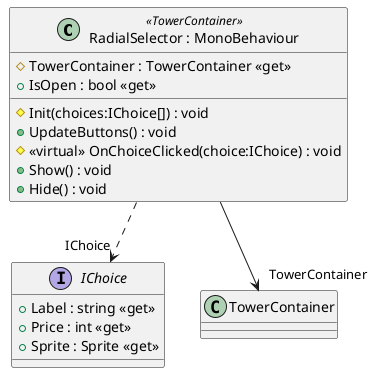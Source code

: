 @startuml
class "RadialSelector : MonoBehaviour" as RadialSelector <<TowerContainer>> {
    # TowerContainer : TowerContainer <<get>>
    # Init(choices:IChoice[]) : void
    + UpdateButtons() : void
    # <<virtual>> OnChoiceClicked(choice:IChoice) : void
    + Show() : void
    + Hide() : void
    + IsOpen : bool <<get>>
}
interface IChoice {
    + Label : string <<get>>
    + Price : int <<get>>
    + Sprite : Sprite <<get>>
}
RadialSelector --> "TowerContainer" TowerContainer
RadialSelector ..> "IChoice" IChoice
@enduml
